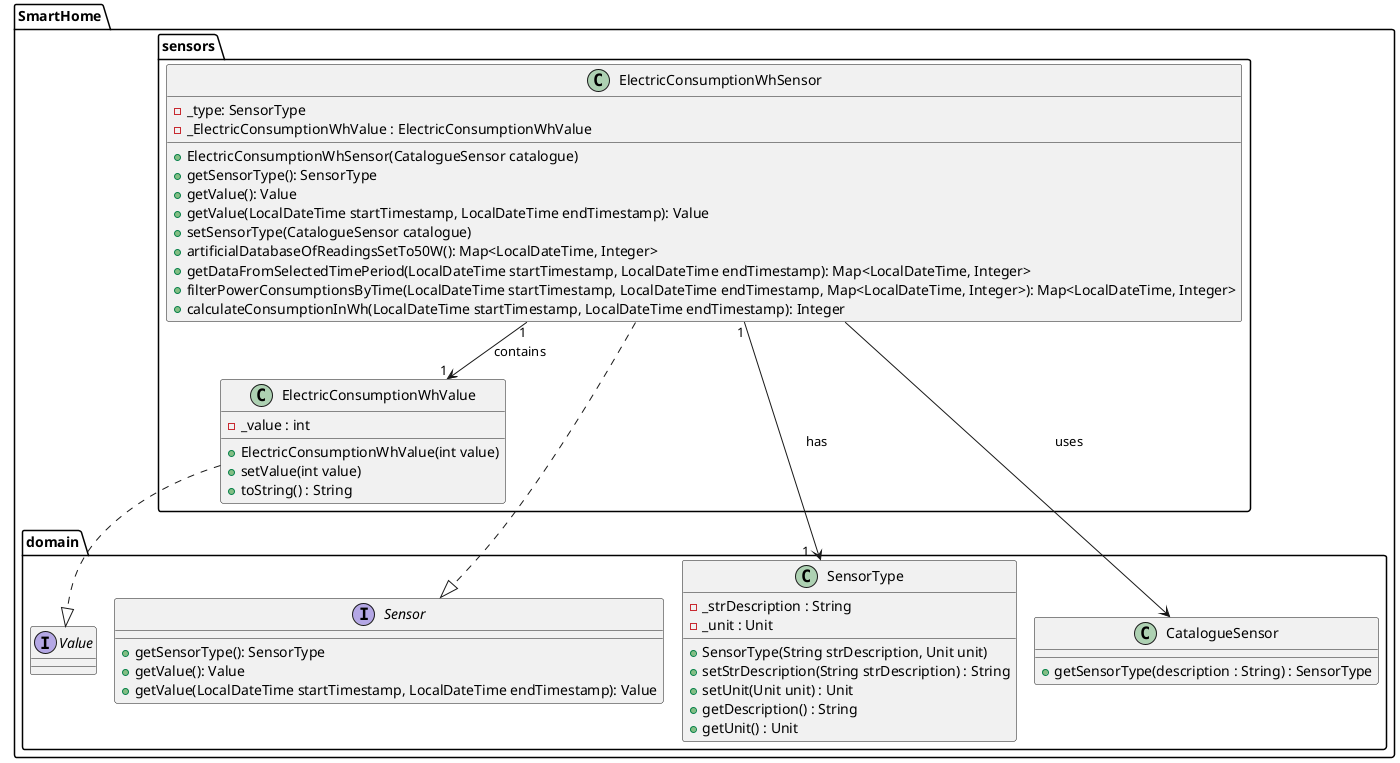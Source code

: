 @startuml
!pragma layout smetana

package SmartHome.sensors {

  class ElectricConsumptionWhSensor {
    - _type: SensorType
    - _ElectricConsumptionWhValue : ElectricConsumptionWhValue
    + ElectricConsumptionWhSensor(CatalogueSensor catalogue)
    + getSensorType(): SensorType
    + getValue(): Value
    + getValue(LocalDateTime startTimestamp, LocalDateTime endTimestamp): Value
    + setSensorType(CatalogueSensor catalogue)
    + artificialDatabaseOfReadingsSetTo50W(): Map<LocalDateTime, Integer>
    + getDataFromSelectedTimePeriod(LocalDateTime startTimestamp, LocalDateTime endTimestamp): Map<LocalDateTime, Integer>
    + filterPowerConsumptionsByTime(LocalDateTime startTimestamp, LocalDateTime endTimestamp, Map<LocalDateTime, Integer>): Map<LocalDateTime, Integer>
    + calculateConsumptionInWh(LocalDateTime startTimestamp, LocalDateTime endTimestamp): Integer
  }

  class ElectricConsumptionWhValue {
    - _value : int
    + ElectricConsumptionWhValue(int value)
    + setValue(int value)
    + toString() : String
  }

}

package SmartHome.domain {
  interface Sensor {
    + getSensorType(): SensorType
    + getValue(): Value
    + getValue(LocalDateTime startTimestamp, LocalDateTime endTimestamp): Value
  }
  interface Value {
  }

  class SensorType {
    - _strDescription : String
    - _unit : Unit
    + SensorType(String strDescription, Unit unit)
    + setStrDescription(String strDescription) : String
    + setUnit(Unit unit) : Unit
    + getDescription() : String
    + getUnit() : Unit
  }

 class CatalogueSensor {
    + getSensorType(description : String) : SensorType
  }

}

SmartHome.sensors.ElectricConsumptionWhSensor ..|> SmartHome.domain.Sensor
SmartHome.sensors.ElectricConsumptionWhSensor "1"-->"1   " SmartHome.domain.SensorType : has
SmartHome.sensors.ElectricConsumptionWhSensor --> SmartHome.domain.CatalogueSensor : uses
SmartHome.sensors.ElectricConsumptionWhSensor "1"-->"1" SmartHome.sensors.ElectricConsumptionWhValue : contains
SmartHome.sensors.ElectricConsumptionWhValue ..|> SmartHome.domain.Value

@enduml
